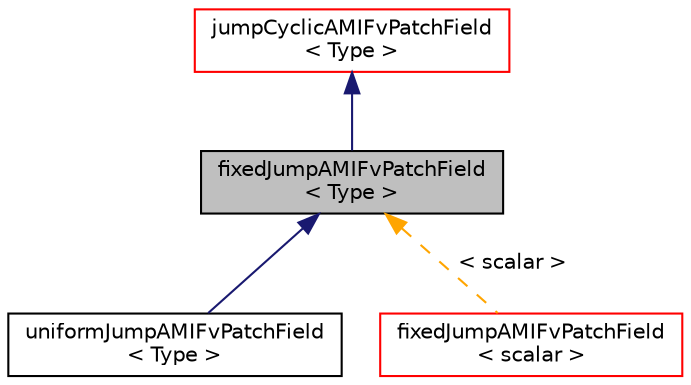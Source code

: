 digraph "fixedJumpAMIFvPatchField&lt; Type &gt;"
{
  bgcolor="transparent";
  edge [fontname="Helvetica",fontsize="10",labelfontname="Helvetica",labelfontsize="10"];
  node [fontname="Helvetica",fontsize="10",shape=record];
  Node0 [label="fixedJumpAMIFvPatchField\l\< Type \>",height=0.2,width=0.4,color="black", fillcolor="grey75", style="filled", fontcolor="black"];
  Node1 -> Node0 [dir="back",color="midnightblue",fontsize="10",style="solid",fontname="Helvetica"];
  Node1 [label="jumpCyclicAMIFvPatchField\l\< Type \>",height=0.2,width=0.4,color="red",URL="$a22825.html",tooltip="This boundary condition provides a base class that enforces a cyclic condition with a specified &#39;jump..."];
  Node0 -> Node15 [dir="back",color="midnightblue",fontsize="10",style="solid",fontname="Helvetica"];
  Node15 [label="uniformJumpAMIFvPatchField\l\< Type \>",height=0.2,width=0.4,color="black",URL="$a23141.html",tooltip="This boundary condition provides a jump condition, using the cyclicAMI condition as a base..."];
  Node0 -> Node16 [dir="back",color="orange",fontsize="10",style="dashed",label=" \< scalar \>" ,fontname="Helvetica"];
  Node16 [label="fixedJumpAMIFvPatchField\l\< scalar \>",height=0.2,width=0.4,color="red",URL="$a22905.html"];
}
